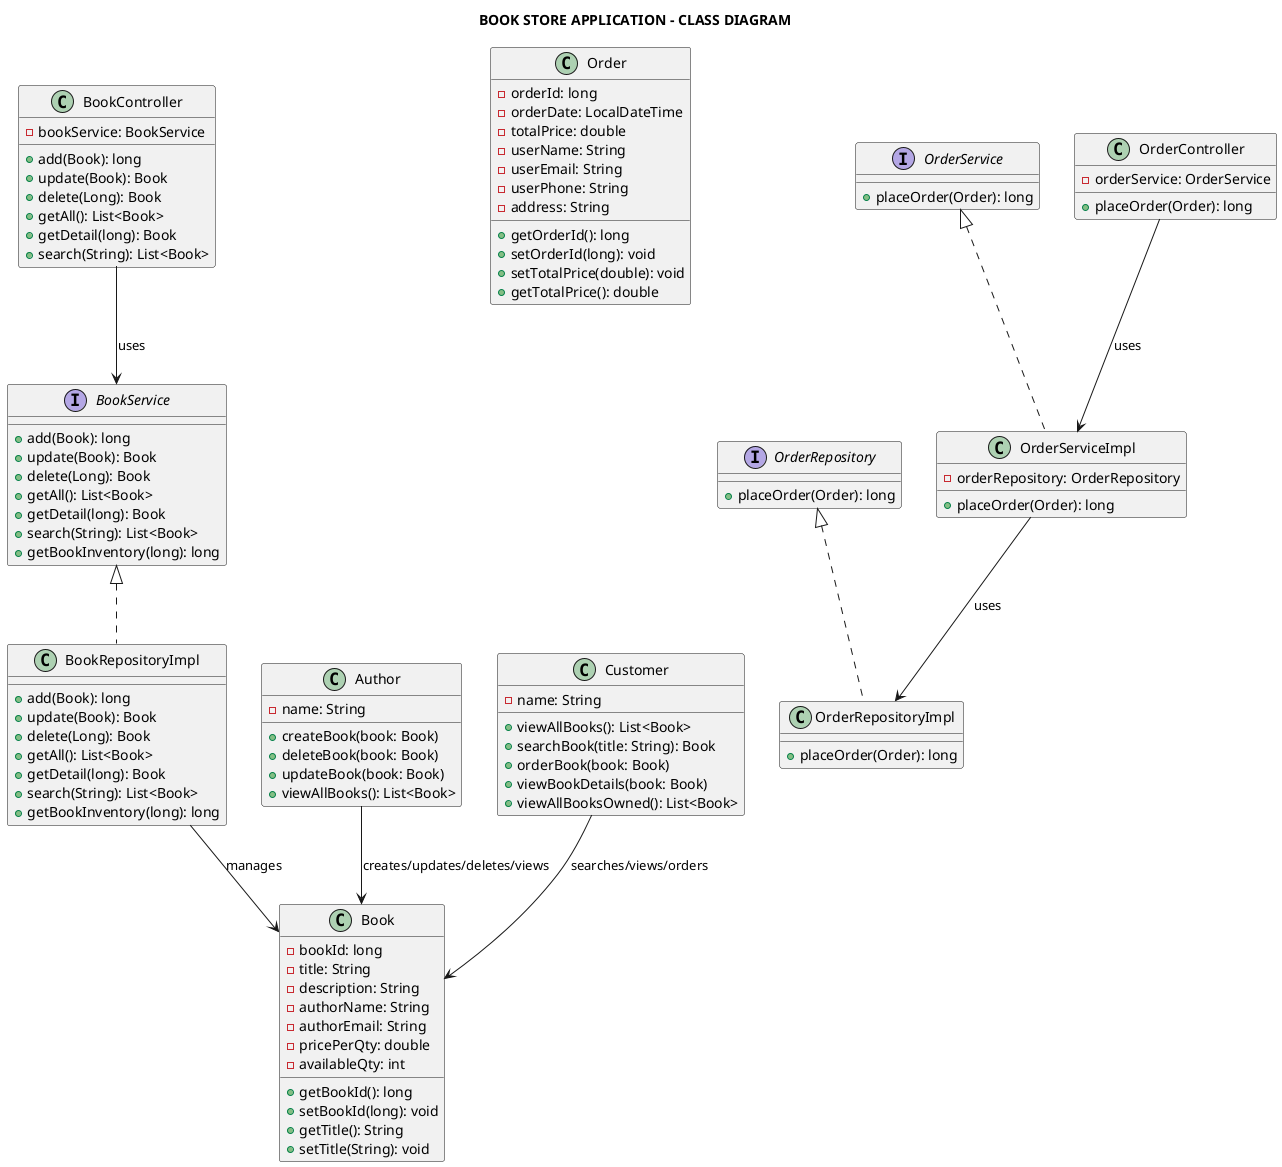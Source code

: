 @startuml
title BOOK STORE APPLICATION - CLASS DIAGRAM

class Book {
    -bookId: long
    -title: String
    -description: String
    -authorName: String
    -authorEmail: String
    -pricePerQty: double
    -availableQty: int
    +getBookId(): long
    +setBookId(long): void
    +getTitle(): String
    +setTitle(String): void
}

class Order {
    -orderId: long
    -orderDate: LocalDateTime
    -totalPrice: double
    -userName: String
    -userEmail: String
    -userPhone: String
    -address: String
    +getOrderId(): long
    +setOrderId(long): void
    +setTotalPrice(double): void
    +getTotalPrice(): double
}

interface OrderRepository {
    +placeOrder(Order): long
}

class OrderRepositoryImpl implements OrderRepository {
    +placeOrder(Order): long
}

interface OrderService {
    +placeOrder(Order): long
}

class OrderServiceImpl implements OrderService {
    -orderRepository: OrderRepository
    +placeOrder(Order): long
}

interface BookService {
    +add(Book): long
    +update(Book): Book
    +delete(Long): Book
    +getAll(): List<Book>
    +getDetail(long): Book
    +search(String): List<Book>
    +getBookInventory(long): long
}

class BookRepositoryImpl implements BookService {
    +add(Book): long
    +update(Book): Book
    +delete(Long): Book
    +getAll(): List<Book>
    +getDetail(long): Book
    +search(String): List<Book>
    +getBookInventory(long): long
}

class BookController {
    -bookService: BookService
    +add(Book): long
    +update(Book): Book
    +delete(Long): Book
    +getAll(): List<Book>
    +getDetail(long): Book
    +search(String): List<Book>
}

class OrderController {
    -orderService: OrderService
    +placeOrder(Order): long
}

class Author {
    -name: String
    +createBook(book: Book)
    +deleteBook(book: Book)
    +updateBook(book: Book)
    +viewAllBooks(): List<Book>
}

class Customer {
    -name: String
    +viewAllBooks(): List<Book>
    +searchBook(title: String): Book
    +orderBook(book: Book)
    +viewBookDetails(book: Book)
    +viewAllBooksOwned(): List<Book>
}

OrderController --> OrderServiceImpl : uses
OrderServiceImpl --> OrderRepositoryImpl : uses
BookController --> BookService : uses
BookRepositoryImpl --> Book : manages
Author --> Book : creates/updates/deletes/views
Customer --> Book : searches/views/orders

@enduml
